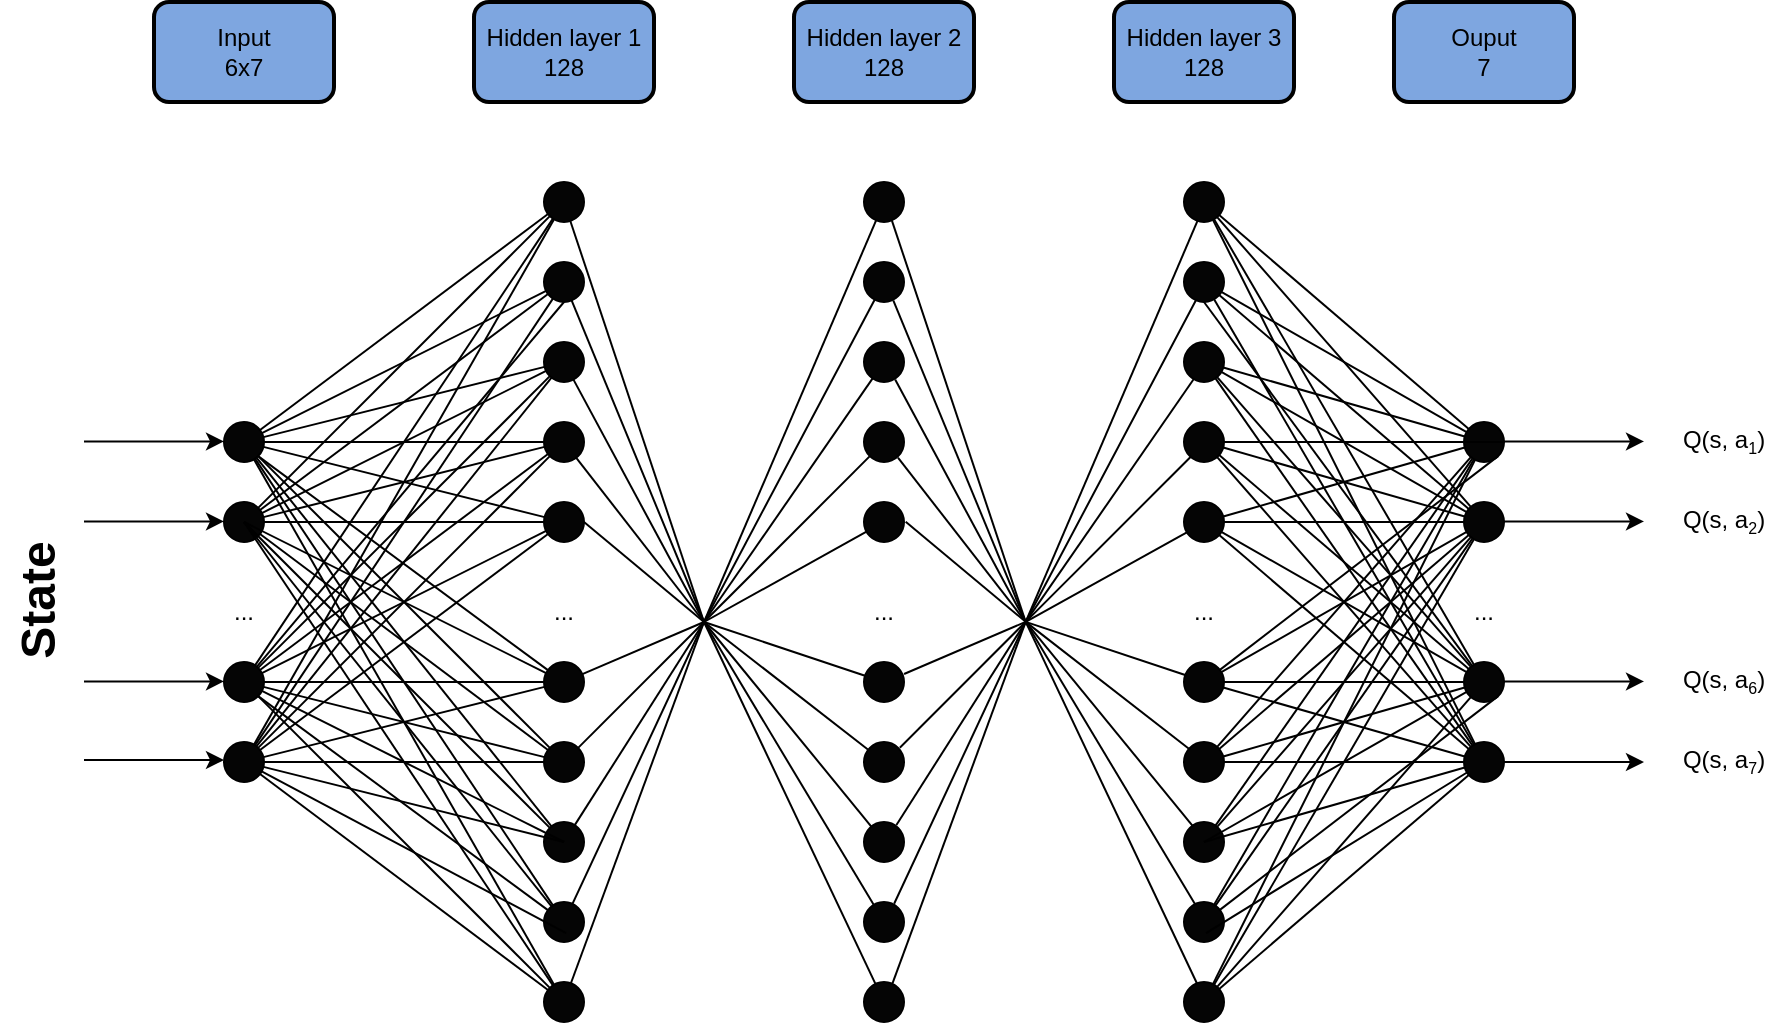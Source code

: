<mxfile version="19.0.0" type="device"><diagram id="T1d-G3FI_MazPiKLgpzQ" name="Page-1"><mxGraphModel dx="1178" dy="1141" grid="1" gridSize="10" guides="1" tooltips="1" connect="1" arrows="1" fold="1" page="1" pageScale="1" pageWidth="1000" pageHeight="500" math="0" shadow="0"><root><mxCell id="0"/><mxCell id="1" parent="0"/><mxCell id="0e_OA9ud1QBPwo1lC0l3-1" value="" style="ellipse;whiteSpace=wrap;html=1;aspect=fixed;fillColor=#050505;" parent="1" vertex="1"><mxGeometry x="280" y="80" width="20" height="20" as="geometry"/></mxCell><mxCell id="0e_OA9ud1QBPwo1lC0l3-2" value="" style="ellipse;whiteSpace=wrap;html=1;aspect=fixed;fillColor=#050505;" parent="1" vertex="1"><mxGeometry x="280" y="120" width="20" height="20" as="geometry"/></mxCell><mxCell id="0e_OA9ud1QBPwo1lC0l3-3" value="" style="ellipse;whiteSpace=wrap;html=1;aspect=fixed;fillColor=#050505;" parent="1" vertex="1"><mxGeometry x="280" y="200" width="20" height="20" as="geometry"/></mxCell><mxCell id="0e_OA9ud1QBPwo1lC0l3-4" value="" style="ellipse;whiteSpace=wrap;html=1;aspect=fixed;fillColor=#050505;" parent="1" vertex="1"><mxGeometry x="280" y="240" width="20" height="20" as="geometry"/></mxCell><mxCell id="0e_OA9ud1QBPwo1lC0l3-6" value="..." style="text;html=1;strokeColor=none;fillColor=none;align=center;verticalAlign=middle;whiteSpace=wrap;rounded=0;" parent="1" vertex="1"><mxGeometry x="260" y="160" width="60" height="30" as="geometry"/></mxCell><mxCell id="0e_OA9ud1QBPwo1lC0l3-7" value="" style="ellipse;whiteSpace=wrap;html=1;aspect=fixed;fillColor=#050505;" parent="1" vertex="1"><mxGeometry x="440" y="-40" width="20" height="20" as="geometry"/></mxCell><mxCell id="0e_OA9ud1QBPwo1lC0l3-8" value="" style="ellipse;whiteSpace=wrap;html=1;aspect=fixed;fillColor=#050505;" parent="1" vertex="1"><mxGeometry x="440" width="20" height="20" as="geometry"/></mxCell><mxCell id="0e_OA9ud1QBPwo1lC0l3-9" value="" style="ellipse;whiteSpace=wrap;html=1;aspect=fixed;fillColor=#050505;" parent="1" vertex="1"><mxGeometry x="440" y="40" width="20" height="20" as="geometry"/></mxCell><mxCell id="0e_OA9ud1QBPwo1lC0l3-10" value="" style="ellipse;whiteSpace=wrap;html=1;aspect=fixed;fillColor=#050505;" parent="1" vertex="1"><mxGeometry x="440" y="80" width="20" height="20" as="geometry"/></mxCell><mxCell id="0e_OA9ud1QBPwo1lC0l3-11" value="" style="ellipse;whiteSpace=wrap;html=1;aspect=fixed;fillColor=#050505;" parent="1" vertex="1"><mxGeometry x="440" y="120" width="20" height="20" as="geometry"/></mxCell><mxCell id="0e_OA9ud1QBPwo1lC0l3-13" value="..." style="text;html=1;strokeColor=none;fillColor=none;align=center;verticalAlign=middle;whiteSpace=wrap;rounded=0;" parent="1" vertex="1"><mxGeometry x="420" y="160" width="60" height="30" as="geometry"/></mxCell><mxCell id="0e_OA9ud1QBPwo1lC0l3-15" value="" style="ellipse;whiteSpace=wrap;html=1;aspect=fixed;fillColor=#050505;" parent="1" vertex="1"><mxGeometry x="440" y="200" width="20" height="20" as="geometry"/></mxCell><mxCell id="0e_OA9ud1QBPwo1lC0l3-16" value="" style="ellipse;whiteSpace=wrap;html=1;aspect=fixed;fillColor=#050505;" parent="1" vertex="1"><mxGeometry x="440" y="240" width="20" height="20" as="geometry"/></mxCell><mxCell id="0e_OA9ud1QBPwo1lC0l3-17" value="" style="ellipse;whiteSpace=wrap;html=1;aspect=fixed;fillColor=#050505;" parent="1" vertex="1"><mxGeometry x="440" y="280" width="20" height="20" as="geometry"/></mxCell><mxCell id="0e_OA9ud1QBPwo1lC0l3-18" value="" style="ellipse;whiteSpace=wrap;html=1;aspect=fixed;fillColor=#050505;" parent="1" vertex="1"><mxGeometry x="440" y="320" width="20" height="20" as="geometry"/></mxCell><mxCell id="0e_OA9ud1QBPwo1lC0l3-19" value="" style="ellipse;whiteSpace=wrap;html=1;aspect=fixed;fillColor=#050505;" parent="1" vertex="1"><mxGeometry x="440" y="360" width="20" height="20" as="geometry"/></mxCell><mxCell id="0e_OA9ud1QBPwo1lC0l3-21" value="" style="endArrow=none;html=1;rounded=0;" parent="1" source="0e_OA9ud1QBPwo1lC0l3-1" target="0e_OA9ud1QBPwo1lC0l3-7" edge="1"><mxGeometry width="50" height="50" relative="1" as="geometry"><mxPoint x="460" y="270" as="sourcePoint"/><mxPoint x="510" y="220" as="targetPoint"/></mxGeometry></mxCell><mxCell id="0e_OA9ud1QBPwo1lC0l3-22" value="" style="endArrow=none;html=1;rounded=0;" parent="1" source="0e_OA9ud1QBPwo1lC0l3-1" target="0e_OA9ud1QBPwo1lC0l3-8" edge="1"><mxGeometry width="50" height="50" relative="1" as="geometry"><mxPoint x="305.547" y="91.679" as="sourcePoint"/><mxPoint x="374.453" y="-11.679" as="targetPoint"/></mxGeometry></mxCell><mxCell id="0e_OA9ud1QBPwo1lC0l3-23" value="" style="endArrow=none;html=1;rounded=0;" parent="1" source="0e_OA9ud1QBPwo1lC0l3-1" target="0e_OA9ud1QBPwo1lC0l3-9" edge="1"><mxGeometry width="50" height="50" relative="1" as="geometry"><mxPoint x="307.071" y="92.929" as="sourcePoint"/><mxPoint x="372.929" y="27.071" as="targetPoint"/></mxGeometry></mxCell><mxCell id="0e_OA9ud1QBPwo1lC0l3-24" value="" style="endArrow=none;html=1;rounded=0;exitX=1;exitY=0.5;exitDx=0;exitDy=0;" parent="1" source="0e_OA9ud1QBPwo1lC0l3-1" target="0e_OA9ud1QBPwo1lC0l3-10" edge="1"><mxGeometry width="50" height="50" relative="1" as="geometry"><mxPoint x="308.944" y="95.528" as="sourcePoint"/><mxPoint x="371.056" y="64.472" as="targetPoint"/></mxGeometry></mxCell><mxCell id="0e_OA9ud1QBPwo1lC0l3-25" value="" style="endArrow=none;html=1;rounded=0;" parent="1" source="0e_OA9ud1QBPwo1lC0l3-1" target="0e_OA9ud1QBPwo1lC0l3-11" edge="1"><mxGeometry width="50" height="50" relative="1" as="geometry"><mxPoint x="310" y="100" as="sourcePoint"/><mxPoint x="370" y="100" as="targetPoint"/></mxGeometry></mxCell><mxCell id="0e_OA9ud1QBPwo1lC0l3-26" value="" style="endArrow=none;html=1;rounded=0;exitX=1;exitY=1;exitDx=0;exitDy=0;" parent="1" source="0e_OA9ud1QBPwo1lC0l3-1" target="0e_OA9ud1QBPwo1lC0l3-15" edge="1"><mxGeometry width="50" height="50" relative="1" as="geometry"><mxPoint x="308.944" y="104.472" as="sourcePoint"/><mxPoint x="371.056" y="135.528" as="targetPoint"/></mxGeometry></mxCell><mxCell id="0e_OA9ud1QBPwo1lC0l3-27" value="" style="endArrow=none;html=1;rounded=0;" parent="1" source="0e_OA9ud1QBPwo1lC0l3-1" target="0e_OA9ud1QBPwo1lC0l3-16" edge="1"><mxGeometry width="50" height="50" relative="1" as="geometry"><mxPoint x="307.071" y="107.071" as="sourcePoint"/><mxPoint x="374.582" y="211.595" as="targetPoint"/></mxGeometry></mxCell><mxCell id="0e_OA9ud1QBPwo1lC0l3-28" value="" style="endArrow=none;html=1;rounded=0;" parent="1" source="0e_OA9ud1QBPwo1lC0l3-1" target="0e_OA9ud1QBPwo1lC0l3-17" edge="1"><mxGeometry width="50" height="50" relative="1" as="geometry"><mxPoint x="304.472" y="108.944" as="sourcePoint"/><mxPoint x="375.528" y="251.056" as="targetPoint"/></mxGeometry></mxCell><mxCell id="0e_OA9ud1QBPwo1lC0l3-39" value="" style="endArrow=none;html=1;rounded=0;" parent="1" source="0e_OA9ud1QBPwo1lC0l3-1" target="0e_OA9ud1QBPwo1lC0l3-18" edge="1"><mxGeometry width="50" height="50" relative="1" as="geometry"><mxPoint x="306.25" y="107.806" as="sourcePoint"/><mxPoint x="453.753" y="292.191" as="targetPoint"/></mxGeometry></mxCell><mxCell id="0e_OA9ud1QBPwo1lC0l3-40" value="" style="endArrow=none;html=1;rounded=0;" parent="1" source="0e_OA9ud1QBPwo1lC0l3-1" target="0e_OA9ud1QBPwo1lC0l3-19" edge="1"><mxGeometry width="50" height="50" relative="1" as="geometry"><mxPoint x="305.547" y="108.321" as="sourcePoint"/><mxPoint x="454.453" y="331.679" as="targetPoint"/></mxGeometry></mxCell><mxCell id="0e_OA9ud1QBPwo1lC0l3-61" value="" style="endArrow=none;html=1;rounded=0;" parent="1" source="0e_OA9ud1QBPwo1lC0l3-2" target="0e_OA9ud1QBPwo1lC0l3-7" edge="1"><mxGeometry width="50" height="50" relative="1" as="geometry"><mxPoint x="308.007" y="94.01" as="sourcePoint"/><mxPoint x="452" y="-14" as="targetPoint"/></mxGeometry></mxCell><mxCell id="0e_OA9ud1QBPwo1lC0l3-64" value="" style="endArrow=none;html=1;rounded=0;" parent="1" source="0e_OA9ud1QBPwo1lC0l3-2" target="0e_OA9ud1QBPwo1lC0l3-8" edge="1"><mxGeometry width="50" height="50" relative="1" as="geometry"><mxPoint x="307.071" y="132.929" as="sourcePoint"/><mxPoint x="452.929" y="-12.929" as="targetPoint"/></mxGeometry></mxCell><mxCell id="0e_OA9ud1QBPwo1lC0l3-65" value="" style="endArrow=none;html=1;rounded=0;" parent="1" source="0e_OA9ud1QBPwo1lC0l3-2" target="0e_OA9ud1QBPwo1lC0l3-9" edge="1"><mxGeometry width="50" height="50" relative="1" as="geometry"><mxPoint x="308.007" y="134.01" as="sourcePoint"/><mxPoint x="452" y="26" as="targetPoint"/></mxGeometry></mxCell><mxCell id="0e_OA9ud1QBPwo1lC0l3-67" value="" style="endArrow=none;html=1;rounded=0;" parent="1" source="0e_OA9ud1QBPwo1lC0l3-2" target="0e_OA9ud1QBPwo1lC0l3-10" edge="1"><mxGeometry width="50" height="50" relative="1" as="geometry"><mxPoint x="308.944" y="135.528" as="sourcePoint"/><mxPoint x="451.056" y="64.472" as="targetPoint"/></mxGeometry></mxCell><mxCell id="0e_OA9ud1QBPwo1lC0l3-68" value="" style="endArrow=none;html=1;rounded=0;" parent="1" source="0e_OA9ud1QBPwo1lC0l3-2" target="0e_OA9ud1QBPwo1lC0l3-11" edge="1"><mxGeometry width="50" height="50" relative="1" as="geometry"><mxPoint x="309.708" y="137.601" as="sourcePoint"/><mxPoint x="450.299" y="102.425" as="targetPoint"/></mxGeometry></mxCell><mxCell id="0e_OA9ud1QBPwo1lC0l3-69" value="" style="endArrow=none;html=1;rounded=0;" parent="1" target="0e_OA9ud1QBPwo1lC0l3-15" edge="1"><mxGeometry width="50" height="50" relative="1" as="geometry"><mxPoint x="290" y="130" as="sourcePoint"/><mxPoint x="450" y="140" as="targetPoint"/></mxGeometry></mxCell><mxCell id="0e_OA9ud1QBPwo1lC0l3-70" value="" style="endArrow=none;html=1;rounded=0;" parent="1" source="0e_OA9ud1QBPwo1lC0l3-2" target="0e_OA9ud1QBPwo1lC0l3-16" edge="1"><mxGeometry width="50" height="50" relative="1" as="geometry"><mxPoint x="300" y="140" as="sourcePoint"/><mxPoint x="451.056" y="215.528" as="targetPoint"/></mxGeometry></mxCell><mxCell id="0e_OA9ud1QBPwo1lC0l3-71" value="" style="endArrow=none;html=1;rounded=0;" parent="1" target="0e_OA9ud1QBPwo1lC0l3-17" edge="1"><mxGeometry width="50" height="50" relative="1" as="geometry"><mxPoint x="290" y="130" as="sourcePoint"/><mxPoint x="452" y="254" as="targetPoint"/></mxGeometry></mxCell><mxCell id="0e_OA9ud1QBPwo1lC0l3-72" value="" style="endArrow=none;html=1;rounded=0;" parent="1" target="0e_OA9ud1QBPwo1lC0l3-18" edge="1"><mxGeometry width="50" height="50" relative="1" as="geometry"><mxPoint x="290" y="130" as="sourcePoint"/><mxPoint x="452.929" y="292.929" as="targetPoint"/></mxGeometry></mxCell><mxCell id="0e_OA9ud1QBPwo1lC0l3-73" value="" style="endArrow=none;html=1;rounded=0;" parent="1" target="0e_OA9ud1QBPwo1lC0l3-19" edge="1"><mxGeometry width="50" height="50" relative="1" as="geometry"><mxPoint x="290" y="130" as="sourcePoint"/><mxPoint x="453.753" y="332.191" as="targetPoint"/></mxGeometry></mxCell><mxCell id="0e_OA9ud1QBPwo1lC0l3-121" value="" style="endArrow=none;html=1;rounded=0;entryX=0.5;entryY=1;entryDx=0;entryDy=0;" parent="1" source="0e_OA9ud1QBPwo1lC0l3-3" target="0e_OA9ud1QBPwo1lC0l3-8" edge="1"><mxGeometry width="50" height="50" relative="1" as="geometry"><mxPoint x="310" y="150" as="sourcePoint"/><mxPoint x="464.453" y="381.679" as="targetPoint"/></mxGeometry></mxCell><mxCell id="0e_OA9ud1QBPwo1lC0l3-122" value="" style="endArrow=none;html=1;rounded=0;" parent="1" source="0e_OA9ud1QBPwo1lC0l3-3" target="0e_OA9ud1QBPwo1lC0l3-7" edge="1"><mxGeometry width="50" height="50" relative="1" as="geometry"><mxPoint x="306.441" y="212.351" as="sourcePoint"/><mxPoint x="460" y="30" as="targetPoint"/></mxGeometry></mxCell><mxCell id="0e_OA9ud1QBPwo1lC0l3-124" value="" style="endArrow=none;html=1;rounded=0;" parent="1" source="0e_OA9ud1QBPwo1lC0l3-3" target="0e_OA9ud1QBPwo1lC0l3-9" edge="1"><mxGeometry width="50" height="50" relative="1" as="geometry"><mxPoint x="305.547" y="211.679" as="sourcePoint"/><mxPoint x="454.453" y="-11.679" as="targetPoint"/></mxGeometry></mxCell><mxCell id="0e_OA9ud1QBPwo1lC0l3-125" value="" style="endArrow=none;html=1;rounded=0;" parent="1" source="0e_OA9ud1QBPwo1lC0l3-3" target="0e_OA9ud1QBPwo1lC0l3-10" edge="1"><mxGeometry width="50" height="50" relative="1" as="geometry"><mxPoint x="307.071" y="212.929" as="sourcePoint"/><mxPoint x="452.929" y="67.071" as="targetPoint"/></mxGeometry></mxCell><mxCell id="0e_OA9ud1QBPwo1lC0l3-126" value="" style="endArrow=none;html=1;rounded=0;" parent="1" source="0e_OA9ud1QBPwo1lC0l3-3" target="0e_OA9ud1QBPwo1lC0l3-11" edge="1"><mxGeometry width="50" height="50" relative="1" as="geometry"><mxPoint x="308" y="214" as="sourcePoint"/><mxPoint x="452" y="106" as="targetPoint"/></mxGeometry></mxCell><mxCell id="0e_OA9ud1QBPwo1lC0l3-127" value="" style="endArrow=none;html=1;rounded=0;" parent="1" source="0e_OA9ud1QBPwo1lC0l3-3" target="0e_OA9ud1QBPwo1lC0l3-15" edge="1"><mxGeometry width="50" height="50" relative="1" as="geometry"><mxPoint x="308.949" y="215.537" as="sourcePoint"/><mxPoint x="451.056" y="144.472" as="targetPoint"/></mxGeometry></mxCell><mxCell id="0e_OA9ud1QBPwo1lC0l3-128" value="" style="endArrow=none;html=1;rounded=0;" parent="1" source="0e_OA9ud1QBPwo1lC0l3-3" target="0e_OA9ud1QBPwo1lC0l3-16" edge="1"><mxGeometry width="50" height="50" relative="1" as="geometry"><mxPoint x="310" y="220" as="sourcePoint"/><mxPoint x="450" y="220" as="targetPoint"/></mxGeometry></mxCell><mxCell id="0e_OA9ud1QBPwo1lC0l3-129" value="" style="endArrow=none;html=1;rounded=0;exitX=1;exitY=1;exitDx=0;exitDy=0;" parent="1" source="0e_OA9ud1QBPwo1lC0l3-3" target="0e_OA9ud1QBPwo1lC0l3-18" edge="1"><mxGeometry width="50" height="50" relative="1" as="geometry"><mxPoint x="309.706" y="222.407" as="sourcePoint"/><mxPoint x="450.299" y="257.575" as="targetPoint"/></mxGeometry></mxCell><mxCell id="0e_OA9ud1QBPwo1lC0l3-130" value="" style="endArrow=none;html=1;rounded=0;" parent="1" source="0e_OA9ud1QBPwo1lC0l3-3" edge="1"><mxGeometry width="50" height="50" relative="1" as="geometry"><mxPoint x="307.071" y="227.071" as="sourcePoint"/><mxPoint x="450" y="290" as="targetPoint"/></mxGeometry></mxCell><mxCell id="0e_OA9ud1QBPwo1lC0l3-131" value="" style="endArrow=none;html=1;rounded=0;" parent="1" source="0e_OA9ud1QBPwo1lC0l3-3" target="0e_OA9ud1QBPwo1lC0l3-19" edge="1"><mxGeometry width="50" height="50" relative="1" as="geometry"><mxPoint x="307.071" y="227.071" as="sourcePoint"/><mxPoint x="451.955" y="334.061" as="targetPoint"/></mxGeometry></mxCell><mxCell id="0e_OA9ud1QBPwo1lC0l3-132" value="" style="endArrow=none;html=1;rounded=0;" parent="1" source="0e_OA9ud1QBPwo1lC0l3-4" target="0e_OA9ud1QBPwo1lC0l3-19" edge="1"><mxGeometry width="50" height="50" relative="1" as="geometry"><mxPoint x="307.071" y="227.071" as="sourcePoint"/><mxPoint x="452.929" y="372.929" as="targetPoint"/></mxGeometry></mxCell><mxCell id="0e_OA9ud1QBPwo1lC0l3-133" value="" style="endArrow=none;html=1;rounded=0;" parent="1" source="0e_OA9ud1QBPwo1lC0l3-4" edge="1"><mxGeometry width="50" height="50" relative="1" as="geometry"><mxPoint x="308" y="266" as="sourcePoint"/><mxPoint x="450" y="290" as="targetPoint"/></mxGeometry></mxCell><mxCell id="0e_OA9ud1QBPwo1lC0l3-134" value="" style="endArrow=none;html=1;rounded=0;" parent="1" source="0e_OA9ud1QBPwo1lC0l3-4" edge="1"><mxGeometry width="50" height="50" relative="1" as="geometry"><mxPoint x="308.949" y="264.463" as="sourcePoint"/><mxPoint x="451.056" y="335.528" as="targetPoint"/></mxGeometry></mxCell><mxCell id="0e_OA9ud1QBPwo1lC0l3-135" value="" style="endArrow=none;html=1;rounded=0;" parent="1" source="0e_OA9ud1QBPwo1lC0l3-4" target="0e_OA9ud1QBPwo1lC0l3-16" edge="1"><mxGeometry width="50" height="50" relative="1" as="geometry"><mxPoint x="309.701" y="262.425" as="sourcePoint"/><mxPoint x="460" y="300" as="targetPoint"/></mxGeometry></mxCell><mxCell id="0e_OA9ud1QBPwo1lC0l3-136" value="" style="endArrow=none;html=1;rounded=0;" parent="1" source="0e_OA9ud1QBPwo1lC0l3-4" target="0e_OA9ud1QBPwo1lC0l3-15" edge="1"><mxGeometry width="50" height="50" relative="1" as="geometry"><mxPoint x="310" y="260" as="sourcePoint"/><mxPoint x="450" y="260" as="targetPoint"/></mxGeometry></mxCell><mxCell id="0e_OA9ud1QBPwo1lC0l3-137" value="" style="endArrow=none;html=1;rounded=0;" parent="1" source="0e_OA9ud1QBPwo1lC0l3-4" target="0e_OA9ud1QBPwo1lC0l3-11" edge="1"><mxGeometry width="50" height="50" relative="1" as="geometry"><mxPoint x="309.706" y="257.593" as="sourcePoint"/><mxPoint x="450.299" y="222.425" as="targetPoint"/></mxGeometry></mxCell><mxCell id="0e_OA9ud1QBPwo1lC0l3-138" value="" style="endArrow=none;html=1;rounded=0;" parent="1" source="0e_OA9ud1QBPwo1lC0l3-4" target="0e_OA9ud1QBPwo1lC0l3-10" edge="1"><mxGeometry width="50" height="50" relative="1" as="geometry"><mxPoint x="308" y="254" as="sourcePoint"/><mxPoint x="452" y="146" as="targetPoint"/></mxGeometry></mxCell><mxCell id="0e_OA9ud1QBPwo1lC0l3-139" value="" style="endArrow=none;html=1;rounded=0;" parent="1" source="0e_OA9ud1QBPwo1lC0l3-4" target="0e_OA9ud1QBPwo1lC0l3-9" edge="1"><mxGeometry width="50" height="50" relative="1" as="geometry"><mxPoint x="307.071" y="252.929" as="sourcePoint"/><mxPoint x="452.929" y="107.071" as="targetPoint"/></mxGeometry></mxCell><mxCell id="0e_OA9ud1QBPwo1lC0l3-140" value="" style="endArrow=none;html=1;rounded=0;" parent="1" source="0e_OA9ud1QBPwo1lC0l3-4" target="0e_OA9ud1QBPwo1lC0l3-8" edge="1"><mxGeometry width="50" height="50" relative="1" as="geometry"><mxPoint x="306.247" y="252.191" as="sourcePoint"/><mxPoint x="453.753" y="67.809" as="targetPoint"/></mxGeometry></mxCell><mxCell id="0e_OA9ud1QBPwo1lC0l3-141" value="" style="endArrow=none;html=1;rounded=0;" parent="1" source="0e_OA9ud1QBPwo1lC0l3-4" target="0e_OA9ud1QBPwo1lC0l3-7" edge="1"><mxGeometry width="50" height="50" relative="1" as="geometry"><mxPoint x="305.547" y="251.679" as="sourcePoint"/><mxPoint x="454.453" y="28.321" as="targetPoint"/></mxGeometry></mxCell><mxCell id="0e_OA9ud1QBPwo1lC0l3-142" value="" style="ellipse;whiteSpace=wrap;html=1;aspect=fixed;fillColor=#050505;" parent="1" vertex="1"><mxGeometry x="600" y="-40" width="20" height="20" as="geometry"/></mxCell><mxCell id="0e_OA9ud1QBPwo1lC0l3-143" value="" style="ellipse;whiteSpace=wrap;html=1;aspect=fixed;fillColor=#050505;" parent="1" vertex="1"><mxGeometry x="600" width="20" height="20" as="geometry"/></mxCell><mxCell id="0e_OA9ud1QBPwo1lC0l3-144" value="" style="ellipse;whiteSpace=wrap;html=1;aspect=fixed;fillColor=#050505;" parent="1" vertex="1"><mxGeometry x="600" y="40" width="20" height="20" as="geometry"/></mxCell><mxCell id="0e_OA9ud1QBPwo1lC0l3-145" value="" style="ellipse;whiteSpace=wrap;html=1;aspect=fixed;fillColor=#050505;" parent="1" vertex="1"><mxGeometry x="600" y="80" width="20" height="20" as="geometry"/></mxCell><mxCell id="0e_OA9ud1QBPwo1lC0l3-146" value="" style="ellipse;whiteSpace=wrap;html=1;aspect=fixed;fillColor=#050505;" parent="1" vertex="1"><mxGeometry x="600" y="120" width="20" height="20" as="geometry"/></mxCell><mxCell id="0e_OA9ud1QBPwo1lC0l3-147" value="" style="ellipse;whiteSpace=wrap;html=1;aspect=fixed;fillColor=#050505;" parent="1" vertex="1"><mxGeometry x="600" y="200" width="20" height="20" as="geometry"/></mxCell><mxCell id="0e_OA9ud1QBPwo1lC0l3-148" value="" style="ellipse;whiteSpace=wrap;html=1;aspect=fixed;fillColor=#050505;" parent="1" vertex="1"><mxGeometry x="600" y="240" width="20" height="20" as="geometry"/></mxCell><mxCell id="0e_OA9ud1QBPwo1lC0l3-149" value="" style="ellipse;whiteSpace=wrap;html=1;aspect=fixed;fillColor=#050505;" parent="1" vertex="1"><mxGeometry x="600" y="280" width="20" height="20" as="geometry"/></mxCell><mxCell id="0e_OA9ud1QBPwo1lC0l3-150" value="" style="ellipse;whiteSpace=wrap;html=1;aspect=fixed;fillColor=#050505;" parent="1" vertex="1"><mxGeometry x="600" y="320" width="20" height="20" as="geometry"/></mxCell><mxCell id="0e_OA9ud1QBPwo1lC0l3-151" value="" style="ellipse;whiteSpace=wrap;html=1;aspect=fixed;fillColor=#050505;" parent="1" vertex="1"><mxGeometry x="600" y="360" width="20" height="20" as="geometry"/></mxCell><mxCell id="0e_OA9ud1QBPwo1lC0l3-152" value="..." style="text;html=1;strokeColor=none;fillColor=none;align=center;verticalAlign=middle;whiteSpace=wrap;rounded=0;" parent="1" vertex="1"><mxGeometry x="580" y="160" width="60" height="30" as="geometry"/></mxCell><mxCell id="0e_OA9ud1QBPwo1lC0l3-169" value="" style="ellipse;whiteSpace=wrap;html=1;aspect=fixed;fillColor=#050505;" parent="1" vertex="1"><mxGeometry x="900" y="80" width="20" height="20" as="geometry"/></mxCell><mxCell id="0e_OA9ud1QBPwo1lC0l3-170" value="" style="ellipse;whiteSpace=wrap;html=1;aspect=fixed;fillColor=#050505;" parent="1" vertex="1"><mxGeometry x="900" y="120" width="20" height="20" as="geometry"/></mxCell><mxCell id="0e_OA9ud1QBPwo1lC0l3-171" value="" style="ellipse;whiteSpace=wrap;html=1;aspect=fixed;fillColor=#050505;" parent="1" vertex="1"><mxGeometry x="900" y="200" width="20" height="20" as="geometry"/></mxCell><mxCell id="0e_OA9ud1QBPwo1lC0l3-172" value="" style="ellipse;whiteSpace=wrap;html=1;aspect=fixed;fillColor=#050505;" parent="1" vertex="1"><mxGeometry x="900" y="240" width="20" height="20" as="geometry"/></mxCell><mxCell id="0e_OA9ud1QBPwo1lC0l3-173" value="..." style="text;html=1;strokeColor=none;fillColor=none;align=center;verticalAlign=middle;whiteSpace=wrap;rounded=0;" parent="1" vertex="1"><mxGeometry x="880" y="160" width="60" height="30" as="geometry"/></mxCell><mxCell id="0e_OA9ud1QBPwo1lC0l3-174" value="" style="ellipse;whiteSpace=wrap;html=1;aspect=fixed;fillColor=#050505;" parent="1" vertex="1"><mxGeometry x="760" y="-40" width="20" height="20" as="geometry"/></mxCell><mxCell id="0e_OA9ud1QBPwo1lC0l3-175" value="" style="ellipse;whiteSpace=wrap;html=1;aspect=fixed;fillColor=#050505;" parent="1" vertex="1"><mxGeometry x="760" width="20" height="20" as="geometry"/></mxCell><mxCell id="0e_OA9ud1QBPwo1lC0l3-176" value="" style="ellipse;whiteSpace=wrap;html=1;aspect=fixed;fillColor=#050505;" parent="1" vertex="1"><mxGeometry x="760" y="40" width="20" height="20" as="geometry"/></mxCell><mxCell id="0e_OA9ud1QBPwo1lC0l3-177" value="" style="ellipse;whiteSpace=wrap;html=1;aspect=fixed;fillColor=#050505;" parent="1" vertex="1"><mxGeometry x="760" y="80" width="20" height="20" as="geometry"/></mxCell><mxCell id="0e_OA9ud1QBPwo1lC0l3-178" value="" style="ellipse;whiteSpace=wrap;html=1;aspect=fixed;fillColor=#050505;" parent="1" vertex="1"><mxGeometry x="760" y="120" width="20" height="20" as="geometry"/></mxCell><mxCell id="0e_OA9ud1QBPwo1lC0l3-179" value="..." style="text;html=1;strokeColor=none;fillColor=none;align=center;verticalAlign=middle;whiteSpace=wrap;rounded=0;" parent="1" vertex="1"><mxGeometry x="740" y="160" width="60" height="30" as="geometry"/></mxCell><mxCell id="0e_OA9ud1QBPwo1lC0l3-180" value="" style="ellipse;whiteSpace=wrap;html=1;aspect=fixed;fillColor=#050505;" parent="1" vertex="1"><mxGeometry x="760" y="200" width="20" height="20" as="geometry"/></mxCell><mxCell id="0e_OA9ud1QBPwo1lC0l3-181" value="" style="ellipse;whiteSpace=wrap;html=1;aspect=fixed;fillColor=#050505;" parent="1" vertex="1"><mxGeometry x="760" y="240" width="20" height="20" as="geometry"/></mxCell><mxCell id="0e_OA9ud1QBPwo1lC0l3-182" value="" style="ellipse;whiteSpace=wrap;html=1;aspect=fixed;fillColor=#050505;" parent="1" vertex="1"><mxGeometry x="760" y="280" width="20" height="20" as="geometry"/></mxCell><mxCell id="0e_OA9ud1QBPwo1lC0l3-183" value="" style="ellipse;whiteSpace=wrap;html=1;aspect=fixed;fillColor=#050505;" parent="1" vertex="1"><mxGeometry x="760" y="320" width="20" height="20" as="geometry"/></mxCell><mxCell id="0e_OA9ud1QBPwo1lC0l3-184" value="" style="ellipse;whiteSpace=wrap;html=1;aspect=fixed;fillColor=#050505;" parent="1" vertex="1"><mxGeometry x="760" y="360" width="20" height="20" as="geometry"/></mxCell><mxCell id="0e_OA9ud1QBPwo1lC0l3-185" value="" style="endArrow=none;html=1;rounded=0;" parent="1" source="0e_OA9ud1QBPwo1lC0l3-169" target="0e_OA9ud1QBPwo1lC0l3-174" edge="1"><mxGeometry width="50" height="50" relative="1" as="geometry"><mxPoint x="780" y="270" as="sourcePoint"/><mxPoint x="830" y="220" as="targetPoint"/></mxGeometry></mxCell><mxCell id="0e_OA9ud1QBPwo1lC0l3-186" value="" style="endArrow=none;html=1;rounded=0;" parent="1" source="0e_OA9ud1QBPwo1lC0l3-169" target="0e_OA9ud1QBPwo1lC0l3-175" edge="1"><mxGeometry width="50" height="50" relative="1" as="geometry"><mxPoint x="625.547" y="91.679" as="sourcePoint"/><mxPoint x="694.453" y="-11.679" as="targetPoint"/></mxGeometry></mxCell><mxCell id="0e_OA9ud1QBPwo1lC0l3-187" value="" style="endArrow=none;html=1;rounded=0;" parent="1" source="0e_OA9ud1QBPwo1lC0l3-169" target="0e_OA9ud1QBPwo1lC0l3-176" edge="1"><mxGeometry width="50" height="50" relative="1" as="geometry"><mxPoint x="627.071" y="92.929" as="sourcePoint"/><mxPoint x="692.929" y="27.071" as="targetPoint"/></mxGeometry></mxCell><mxCell id="0e_OA9ud1QBPwo1lC0l3-188" value="" style="endArrow=none;html=1;rounded=0;exitX=1;exitY=0.5;exitDx=0;exitDy=0;" parent="1" source="0e_OA9ud1QBPwo1lC0l3-169" target="0e_OA9ud1QBPwo1lC0l3-177" edge="1"><mxGeometry width="50" height="50" relative="1" as="geometry"><mxPoint x="628.944" y="95.528" as="sourcePoint"/><mxPoint x="691.056" y="64.472" as="targetPoint"/></mxGeometry></mxCell><mxCell id="0e_OA9ud1QBPwo1lC0l3-189" value="" style="endArrow=none;html=1;rounded=0;" parent="1" source="0e_OA9ud1QBPwo1lC0l3-169" target="0e_OA9ud1QBPwo1lC0l3-178" edge="1"><mxGeometry width="50" height="50" relative="1" as="geometry"><mxPoint x="630" y="100" as="sourcePoint"/><mxPoint x="690" y="100" as="targetPoint"/></mxGeometry></mxCell><mxCell id="0e_OA9ud1QBPwo1lC0l3-190" value="" style="endArrow=none;html=1;rounded=0;exitX=1;exitY=1;exitDx=0;exitDy=0;" parent="1" source="0e_OA9ud1QBPwo1lC0l3-169" target="0e_OA9ud1QBPwo1lC0l3-180" edge="1"><mxGeometry width="50" height="50" relative="1" as="geometry"><mxPoint x="628.944" y="104.472" as="sourcePoint"/><mxPoint x="691.056" y="135.528" as="targetPoint"/></mxGeometry></mxCell><mxCell id="0e_OA9ud1QBPwo1lC0l3-191" value="" style="endArrow=none;html=1;rounded=0;" parent="1" source="0e_OA9ud1QBPwo1lC0l3-169" target="0e_OA9ud1QBPwo1lC0l3-181" edge="1"><mxGeometry width="50" height="50" relative="1" as="geometry"><mxPoint x="627.071" y="107.071" as="sourcePoint"/><mxPoint x="694.582" y="211.595" as="targetPoint"/></mxGeometry></mxCell><mxCell id="0e_OA9ud1QBPwo1lC0l3-192" value="" style="endArrow=none;html=1;rounded=0;" parent="1" source="0e_OA9ud1QBPwo1lC0l3-169" target="0e_OA9ud1QBPwo1lC0l3-182" edge="1"><mxGeometry width="50" height="50" relative="1" as="geometry"><mxPoint x="624.472" y="108.944" as="sourcePoint"/><mxPoint x="695.528" y="251.056" as="targetPoint"/></mxGeometry></mxCell><mxCell id="0e_OA9ud1QBPwo1lC0l3-193" value="" style="endArrow=none;html=1;rounded=0;" parent="1" source="0e_OA9ud1QBPwo1lC0l3-169" target="0e_OA9ud1QBPwo1lC0l3-183" edge="1"><mxGeometry width="50" height="50" relative="1" as="geometry"><mxPoint x="626.25" y="107.806" as="sourcePoint"/><mxPoint x="773.753" y="292.191" as="targetPoint"/></mxGeometry></mxCell><mxCell id="0e_OA9ud1QBPwo1lC0l3-194" value="" style="endArrow=none;html=1;rounded=0;" parent="1" source="0e_OA9ud1QBPwo1lC0l3-169" target="0e_OA9ud1QBPwo1lC0l3-184" edge="1"><mxGeometry width="50" height="50" relative="1" as="geometry"><mxPoint x="625.547" y="108.321" as="sourcePoint"/><mxPoint x="774.453" y="331.679" as="targetPoint"/></mxGeometry></mxCell><mxCell id="0e_OA9ud1QBPwo1lC0l3-195" value="" style="endArrow=none;html=1;rounded=0;" parent="1" source="0e_OA9ud1QBPwo1lC0l3-170" target="0e_OA9ud1QBPwo1lC0l3-174" edge="1"><mxGeometry width="50" height="50" relative="1" as="geometry"><mxPoint x="628.007" y="94.01" as="sourcePoint"/><mxPoint x="772" y="-14" as="targetPoint"/></mxGeometry></mxCell><mxCell id="0e_OA9ud1QBPwo1lC0l3-196" value="" style="endArrow=none;html=1;rounded=0;" parent="1" source="0e_OA9ud1QBPwo1lC0l3-170" target="0e_OA9ud1QBPwo1lC0l3-175" edge="1"><mxGeometry width="50" height="50" relative="1" as="geometry"><mxPoint x="627.071" y="132.929" as="sourcePoint"/><mxPoint x="772.929" y="-12.929" as="targetPoint"/></mxGeometry></mxCell><mxCell id="0e_OA9ud1QBPwo1lC0l3-197" value="" style="endArrow=none;html=1;rounded=0;" parent="1" source="0e_OA9ud1QBPwo1lC0l3-170" target="0e_OA9ud1QBPwo1lC0l3-176" edge="1"><mxGeometry width="50" height="50" relative="1" as="geometry"><mxPoint x="628.007" y="134.01" as="sourcePoint"/><mxPoint x="772" y="26" as="targetPoint"/></mxGeometry></mxCell><mxCell id="0e_OA9ud1QBPwo1lC0l3-198" value="" style="endArrow=none;html=1;rounded=0;" parent="1" source="0e_OA9ud1QBPwo1lC0l3-170" target="0e_OA9ud1QBPwo1lC0l3-177" edge="1"><mxGeometry width="50" height="50" relative="1" as="geometry"><mxPoint x="628.944" y="135.528" as="sourcePoint"/><mxPoint x="771.056" y="64.472" as="targetPoint"/></mxGeometry></mxCell><mxCell id="0e_OA9ud1QBPwo1lC0l3-199" value="" style="endArrow=none;html=1;rounded=0;" parent="1" source="0e_OA9ud1QBPwo1lC0l3-170" target="0e_OA9ud1QBPwo1lC0l3-178" edge="1"><mxGeometry width="50" height="50" relative="1" as="geometry"><mxPoint x="629.708" y="137.601" as="sourcePoint"/><mxPoint x="770.299" y="102.425" as="targetPoint"/></mxGeometry></mxCell><mxCell id="0e_OA9ud1QBPwo1lC0l3-200" value="" style="endArrow=none;html=1;rounded=0;" parent="1" source="0e_OA9ud1QBPwo1lC0l3-170" target="0e_OA9ud1QBPwo1lC0l3-180" edge="1"><mxGeometry width="50" height="50" relative="1" as="geometry"><mxPoint x="610" y="130" as="sourcePoint"/><mxPoint x="770" y="140" as="targetPoint"/></mxGeometry></mxCell><mxCell id="0e_OA9ud1QBPwo1lC0l3-201" value="" style="endArrow=none;html=1;rounded=0;" parent="1" source="0e_OA9ud1QBPwo1lC0l3-170" target="0e_OA9ud1QBPwo1lC0l3-181" edge="1"><mxGeometry width="50" height="50" relative="1" as="geometry"><mxPoint x="620" y="140" as="sourcePoint"/><mxPoint x="771.056" y="215.528" as="targetPoint"/></mxGeometry></mxCell><mxCell id="0e_OA9ud1QBPwo1lC0l3-202" value="" style="endArrow=none;html=1;rounded=0;" parent="1" source="0e_OA9ud1QBPwo1lC0l3-170" target="0e_OA9ud1QBPwo1lC0l3-182" edge="1"><mxGeometry width="50" height="50" relative="1" as="geometry"><mxPoint x="610" y="130" as="sourcePoint"/><mxPoint x="772" y="254" as="targetPoint"/></mxGeometry></mxCell><mxCell id="0e_OA9ud1QBPwo1lC0l3-203" value="" style="endArrow=none;html=1;rounded=0;" parent="1" source="0e_OA9ud1QBPwo1lC0l3-170" target="0e_OA9ud1QBPwo1lC0l3-183" edge="1"><mxGeometry width="50" height="50" relative="1" as="geometry"><mxPoint x="610" y="130" as="sourcePoint"/><mxPoint x="772.929" y="292.929" as="targetPoint"/></mxGeometry></mxCell><mxCell id="0e_OA9ud1QBPwo1lC0l3-204" value="" style="endArrow=none;html=1;rounded=0;" parent="1" source="0e_OA9ud1QBPwo1lC0l3-170" target="0e_OA9ud1QBPwo1lC0l3-184" edge="1"><mxGeometry width="50" height="50" relative="1" as="geometry"><mxPoint x="610" y="130" as="sourcePoint"/><mxPoint x="773.753" y="332.191" as="targetPoint"/></mxGeometry></mxCell><mxCell id="0e_OA9ud1QBPwo1lC0l3-205" value="" style="endArrow=none;html=1;rounded=0;entryX=0.5;entryY=1;entryDx=0;entryDy=0;" parent="1" source="0e_OA9ud1QBPwo1lC0l3-171" target="0e_OA9ud1QBPwo1lC0l3-175" edge="1"><mxGeometry width="50" height="50" relative="1" as="geometry"><mxPoint x="630" y="150" as="sourcePoint"/><mxPoint x="784.453" y="381.679" as="targetPoint"/></mxGeometry></mxCell><mxCell id="0e_OA9ud1QBPwo1lC0l3-206" value="" style="endArrow=none;html=1;rounded=0;" parent="1" source="0e_OA9ud1QBPwo1lC0l3-171" target="0e_OA9ud1QBPwo1lC0l3-174" edge="1"><mxGeometry width="50" height="50" relative="1" as="geometry"><mxPoint x="626.441" y="212.351" as="sourcePoint"/><mxPoint x="780" y="30" as="targetPoint"/></mxGeometry></mxCell><mxCell id="0e_OA9ud1QBPwo1lC0l3-207" value="" style="endArrow=none;html=1;rounded=0;" parent="1" source="0e_OA9ud1QBPwo1lC0l3-171" target="0e_OA9ud1QBPwo1lC0l3-176" edge="1"><mxGeometry width="50" height="50" relative="1" as="geometry"><mxPoint x="625.547" y="211.679" as="sourcePoint"/><mxPoint x="774.453" y="-11.679" as="targetPoint"/></mxGeometry></mxCell><mxCell id="0e_OA9ud1QBPwo1lC0l3-208" value="" style="endArrow=none;html=1;rounded=0;" parent="1" source="0e_OA9ud1QBPwo1lC0l3-171" target="0e_OA9ud1QBPwo1lC0l3-177" edge="1"><mxGeometry width="50" height="50" relative="1" as="geometry"><mxPoint x="627.071" y="212.929" as="sourcePoint"/><mxPoint x="772.929" y="67.071" as="targetPoint"/></mxGeometry></mxCell><mxCell id="0e_OA9ud1QBPwo1lC0l3-209" value="" style="endArrow=none;html=1;rounded=0;" parent="1" source="0e_OA9ud1QBPwo1lC0l3-171" target="0e_OA9ud1QBPwo1lC0l3-178" edge="1"><mxGeometry width="50" height="50" relative="1" as="geometry"><mxPoint x="628" y="214" as="sourcePoint"/><mxPoint x="772" y="106" as="targetPoint"/></mxGeometry></mxCell><mxCell id="0e_OA9ud1QBPwo1lC0l3-210" value="" style="endArrow=none;html=1;rounded=0;" parent="1" source="0e_OA9ud1QBPwo1lC0l3-171" target="0e_OA9ud1QBPwo1lC0l3-180" edge="1"><mxGeometry width="50" height="50" relative="1" as="geometry"><mxPoint x="628.949" y="215.537" as="sourcePoint"/><mxPoint x="771.056" y="144.472" as="targetPoint"/></mxGeometry></mxCell><mxCell id="0e_OA9ud1QBPwo1lC0l3-211" value="" style="endArrow=none;html=1;rounded=0;" parent="1" source="0e_OA9ud1QBPwo1lC0l3-171" target="0e_OA9ud1QBPwo1lC0l3-181" edge="1"><mxGeometry width="50" height="50" relative="1" as="geometry"><mxPoint x="630" y="220" as="sourcePoint"/><mxPoint x="770" y="220" as="targetPoint"/></mxGeometry></mxCell><mxCell id="0e_OA9ud1QBPwo1lC0l3-212" value="" style="endArrow=none;html=1;rounded=0;exitX=1;exitY=1;exitDx=0;exitDy=0;" parent="1" source="0e_OA9ud1QBPwo1lC0l3-171" target="0e_OA9ud1QBPwo1lC0l3-183" edge="1"><mxGeometry width="50" height="50" relative="1" as="geometry"><mxPoint x="629.706" y="222.407" as="sourcePoint"/><mxPoint x="770.299" y="257.575" as="targetPoint"/></mxGeometry></mxCell><mxCell id="0e_OA9ud1QBPwo1lC0l3-213" value="" style="endArrow=none;html=1;rounded=0;" parent="1" source="0e_OA9ud1QBPwo1lC0l3-171" edge="1"><mxGeometry width="50" height="50" relative="1" as="geometry"><mxPoint x="627.071" y="227.071" as="sourcePoint"/><mxPoint x="770" y="290" as="targetPoint"/></mxGeometry></mxCell><mxCell id="0e_OA9ud1QBPwo1lC0l3-214" value="" style="endArrow=none;html=1;rounded=0;" parent="1" source="0e_OA9ud1QBPwo1lC0l3-171" target="0e_OA9ud1QBPwo1lC0l3-184" edge="1"><mxGeometry width="50" height="50" relative="1" as="geometry"><mxPoint x="627.071" y="227.071" as="sourcePoint"/><mxPoint x="771.955" y="334.061" as="targetPoint"/></mxGeometry></mxCell><mxCell id="0e_OA9ud1QBPwo1lC0l3-215" value="" style="endArrow=none;html=1;rounded=0;" parent="1" source="0e_OA9ud1QBPwo1lC0l3-172" target="0e_OA9ud1QBPwo1lC0l3-184" edge="1"><mxGeometry width="50" height="50" relative="1" as="geometry"><mxPoint x="627.071" y="227.071" as="sourcePoint"/><mxPoint x="772.929" y="372.929" as="targetPoint"/></mxGeometry></mxCell><mxCell id="0e_OA9ud1QBPwo1lC0l3-216" value="" style="endArrow=none;html=1;rounded=0;" parent="1" source="0e_OA9ud1QBPwo1lC0l3-172" edge="1"><mxGeometry width="50" height="50" relative="1" as="geometry"><mxPoint x="628" y="266" as="sourcePoint"/><mxPoint x="770" y="290" as="targetPoint"/></mxGeometry></mxCell><mxCell id="0e_OA9ud1QBPwo1lC0l3-217" value="" style="endArrow=none;html=1;rounded=0;" parent="1" source="0e_OA9ud1QBPwo1lC0l3-172" edge="1"><mxGeometry width="50" height="50" relative="1" as="geometry"><mxPoint x="628.949" y="264.463" as="sourcePoint"/><mxPoint x="771.056" y="335.528" as="targetPoint"/></mxGeometry></mxCell><mxCell id="0e_OA9ud1QBPwo1lC0l3-218" value="" style="endArrow=none;html=1;rounded=0;" parent="1" source="0e_OA9ud1QBPwo1lC0l3-172" target="0e_OA9ud1QBPwo1lC0l3-181" edge="1"><mxGeometry width="50" height="50" relative="1" as="geometry"><mxPoint x="629.701" y="262.425" as="sourcePoint"/><mxPoint x="780" y="300" as="targetPoint"/></mxGeometry></mxCell><mxCell id="0e_OA9ud1QBPwo1lC0l3-219" value="" style="endArrow=none;html=1;rounded=0;" parent="1" source="0e_OA9ud1QBPwo1lC0l3-172" target="0e_OA9ud1QBPwo1lC0l3-180" edge="1"><mxGeometry width="50" height="50" relative="1" as="geometry"><mxPoint x="630" y="260" as="sourcePoint"/><mxPoint x="770" y="260" as="targetPoint"/></mxGeometry></mxCell><mxCell id="0e_OA9ud1QBPwo1lC0l3-220" value="" style="endArrow=none;html=1;rounded=0;" parent="1" source="0e_OA9ud1QBPwo1lC0l3-172" target="0e_OA9ud1QBPwo1lC0l3-178" edge="1"><mxGeometry width="50" height="50" relative="1" as="geometry"><mxPoint x="629.706" y="257.593" as="sourcePoint"/><mxPoint x="770.299" y="222.425" as="targetPoint"/></mxGeometry></mxCell><mxCell id="0e_OA9ud1QBPwo1lC0l3-221" value="" style="endArrow=none;html=1;rounded=0;" parent="1" source="0e_OA9ud1QBPwo1lC0l3-172" target="0e_OA9ud1QBPwo1lC0l3-177" edge="1"><mxGeometry width="50" height="50" relative="1" as="geometry"><mxPoint x="628" y="254" as="sourcePoint"/><mxPoint x="772" y="146" as="targetPoint"/></mxGeometry></mxCell><mxCell id="0e_OA9ud1QBPwo1lC0l3-222" value="" style="endArrow=none;html=1;rounded=0;" parent="1" source="0e_OA9ud1QBPwo1lC0l3-172" target="0e_OA9ud1QBPwo1lC0l3-176" edge="1"><mxGeometry width="50" height="50" relative="1" as="geometry"><mxPoint x="627.071" y="252.929" as="sourcePoint"/><mxPoint x="772.929" y="107.071" as="targetPoint"/></mxGeometry></mxCell><mxCell id="0e_OA9ud1QBPwo1lC0l3-223" value="" style="endArrow=none;html=1;rounded=0;" parent="1" source="0e_OA9ud1QBPwo1lC0l3-172" target="0e_OA9ud1QBPwo1lC0l3-175" edge="1"><mxGeometry width="50" height="50" relative="1" as="geometry"><mxPoint x="626.247" y="252.191" as="sourcePoint"/><mxPoint x="773.753" y="67.809" as="targetPoint"/></mxGeometry></mxCell><mxCell id="0e_OA9ud1QBPwo1lC0l3-224" value="" style="endArrow=none;html=1;rounded=0;" parent="1" source="0e_OA9ud1QBPwo1lC0l3-172" target="0e_OA9ud1QBPwo1lC0l3-174" edge="1"><mxGeometry width="50" height="50" relative="1" as="geometry"><mxPoint x="625.547" y="251.679" as="sourcePoint"/><mxPoint x="774.453" y="28.321" as="targetPoint"/></mxGeometry></mxCell><mxCell id="0e_OA9ud1QBPwo1lC0l3-229" value="" style="endArrow=none;html=1;rounded=0;" parent="1" source="0e_OA9ud1QBPwo1lC0l3-7" edge="1"><mxGeometry width="50" height="50" relative="1" as="geometry"><mxPoint x="479.708" y="27.601" as="sourcePoint"/><mxPoint x="520" y="180" as="targetPoint"/></mxGeometry></mxCell><mxCell id="0e_OA9ud1QBPwo1lC0l3-230" value="" style="endArrow=none;html=1;rounded=0;" parent="1" source="0e_OA9ud1QBPwo1lC0l3-8" edge="1"><mxGeometry width="50" height="50" relative="1" as="geometry"><mxPoint x="469.199" y="-16.079" as="sourcePoint"/><mxPoint x="520" y="180" as="targetPoint"/></mxGeometry></mxCell><mxCell id="0e_OA9ud1QBPwo1lC0l3-231" value="" style="endArrow=none;html=1;rounded=0;" parent="1" source="0e_OA9ud1QBPwo1lC0l3-9" edge="1"><mxGeometry width="50" height="50" relative="1" as="geometry"><mxPoint x="469.904" y="18.62" as="sourcePoint"/><mxPoint x="520" y="180" as="targetPoint"/></mxGeometry></mxCell><mxCell id="0e_OA9ud1QBPwo1lC0l3-232" value="" style="endArrow=none;html=1;rounded=0;" parent="1" source="0e_OA9ud1QBPwo1lC0l3-10" edge="1"><mxGeometry width="50" height="50" relative="1" as="geometry"><mxPoint x="468.142" y="54.194" as="sourcePoint"/><mxPoint x="520" y="180" as="targetPoint"/></mxGeometry></mxCell><mxCell id="0e_OA9ud1QBPwo1lC0l3-233" value="" style="endArrow=none;html=1;rounded=0;exitX=1;exitY=0.5;exitDx=0;exitDy=0;" parent="1" source="0e_OA9ud1QBPwo1lC0l3-11" edge="1"><mxGeometry width="50" height="50" relative="1" as="geometry"><mxPoint x="466.136" y="107.896" as="sourcePoint"/><mxPoint x="520" y="180" as="targetPoint"/></mxGeometry></mxCell><mxCell id="0e_OA9ud1QBPwo1lC0l3-234" value="" style="endArrow=none;html=1;rounded=0;" parent="1" source="0e_OA9ud1QBPwo1lC0l3-15" edge="1"><mxGeometry width="50" height="50" relative="1" as="geometry"><mxPoint x="470" y="140" as="sourcePoint"/><mxPoint x="520" y="180" as="targetPoint"/></mxGeometry></mxCell><mxCell id="0e_OA9ud1QBPwo1lC0l3-235" value="" style="endArrow=none;html=1;rounded=0;" parent="1" source="0e_OA9ud1QBPwo1lC0l3-16" edge="1"><mxGeometry width="50" height="50" relative="1" as="geometry"><mxPoint x="469.199" y="216.079" as="sourcePoint"/><mxPoint x="520" y="180" as="targetPoint"/></mxGeometry></mxCell><mxCell id="0e_OA9ud1QBPwo1lC0l3-236" value="" style="endArrow=none;html=1;rounded=0;" parent="1" source="0e_OA9ud1QBPwo1lC0l3-17" edge="1"><mxGeometry width="50" height="50" relative="1" as="geometry"><mxPoint x="467.071" y="252.929" as="sourcePoint"/><mxPoint x="520" y="180" as="targetPoint"/></mxGeometry></mxCell><mxCell id="0e_OA9ud1QBPwo1lC0l3-237" value="" style="endArrow=none;html=1;rounded=0;" parent="1" source="0e_OA9ud1QBPwo1lC0l3-18" edge="1"><mxGeometry width="50" height="50" relative="1" as="geometry"><mxPoint x="465.363" y="291.56" as="sourcePoint"/><mxPoint x="520" y="180" as="targetPoint"/></mxGeometry></mxCell><mxCell id="0e_OA9ud1QBPwo1lC0l3-238" value="" style="endArrow=none;html=1;rounded=0;" parent="1" source="0e_OA9ud1QBPwo1lC0l3-19" edge="1"><mxGeometry width="50" height="50" relative="1" as="geometry"><mxPoint x="464.221" y="330.935" as="sourcePoint"/><mxPoint x="520" y="180" as="targetPoint"/></mxGeometry></mxCell><mxCell id="0e_OA9ud1QBPwo1lC0l3-239" value="" style="endArrow=none;html=1;rounded=0;" parent="1" source="0e_OA9ud1QBPwo1lC0l3-151" edge="1"><mxGeometry width="50" height="50" relative="1" as="geometry"><mxPoint x="463.449" y="370.614" as="sourcePoint"/><mxPoint x="520" y="180" as="targetPoint"/></mxGeometry></mxCell><mxCell id="0e_OA9ud1QBPwo1lC0l3-240" value="" style="endArrow=none;html=1;rounded=0;" parent="1" source="0e_OA9ud1QBPwo1lC0l3-150" edge="1"><mxGeometry width="50" height="50" relative="1" as="geometry"><mxPoint x="615.725" y="370.96" as="sourcePoint"/><mxPoint x="520" y="180" as="targetPoint"/></mxGeometry></mxCell><mxCell id="0e_OA9ud1QBPwo1lC0l3-241" value="" style="endArrow=none;html=1;rounded=0;" parent="1" source="0e_OA9ud1QBPwo1lC0l3-149" edge="1"><mxGeometry width="50" height="50" relative="1" as="geometry"><mxPoint x="614.86" y="331.422" as="sourcePoint"/><mxPoint x="520" y="180" as="targetPoint"/></mxGeometry></mxCell><mxCell id="0e_OA9ud1QBPwo1lC0l3-242" value="" style="endArrow=none;html=1;rounded=0;" parent="1" source="0e_OA9ud1QBPwo1lC0l3-148" edge="1"><mxGeometry width="50" height="50" relative="1" as="geometry"><mxPoint x="613.67" y="292.259" as="sourcePoint"/><mxPoint x="520" y="180" as="targetPoint"/></mxGeometry></mxCell><mxCell id="0e_OA9ud1QBPwo1lC0l3-243" value="" style="endArrow=none;html=1;rounded=0;" parent="1" source="0e_OA9ud1QBPwo1lC0l3-147" edge="1"><mxGeometry width="50" height="50" relative="1" as="geometry"><mxPoint x="612.104" y="253.864" as="sourcePoint"/><mxPoint x="520" y="180" as="targetPoint"/></mxGeometry></mxCell><mxCell id="0e_OA9ud1QBPwo1lC0l3-244" value="" style="endArrow=none;html=1;rounded=0;" parent="1" source="0e_OA9ud1QBPwo1lC0l3-146" edge="1"><mxGeometry width="50" height="50" relative="1" as="geometry"><mxPoint x="610.507" y="216.856" as="sourcePoint"/><mxPoint x="520" y="180" as="targetPoint"/></mxGeometry></mxCell><mxCell id="0e_OA9ud1QBPwo1lC0l3-245" value="" style="endArrow=none;html=1;rounded=0;" parent="1" source="0e_OA9ud1QBPwo1lC0l3-145" edge="1"><mxGeometry width="50" height="50" relative="1" as="geometry"><mxPoint x="611.253" y="144.847" as="sourcePoint"/><mxPoint x="520" y="180" as="targetPoint"/></mxGeometry></mxCell><mxCell id="0e_OA9ud1QBPwo1lC0l3-246" value="" style="endArrow=none;html=1;rounded=0;" parent="1" source="0e_OA9ud1QBPwo1lC0l3-144" edge="1"><mxGeometry width="50" height="50" relative="1" as="geometry"><mxPoint x="612.929" y="107.071" as="sourcePoint"/><mxPoint x="520" y="180" as="targetPoint"/></mxGeometry></mxCell><mxCell id="0e_OA9ud1QBPwo1lC0l3-248" value="" style="endArrow=none;html=1;rounded=0;" parent="1" source="0e_OA9ud1QBPwo1lC0l3-143" edge="1"><mxGeometry width="50" height="50" relative="1" as="geometry"><mxPoint x="614.312" y="68.225" as="sourcePoint"/><mxPoint x="520" y="180" as="targetPoint"/></mxGeometry></mxCell><mxCell id="0e_OA9ud1QBPwo1lC0l3-249" value="" style="endArrow=none;html=1;rounded=0;" parent="1" source="0e_OA9ud1QBPwo1lC0l3-142" edge="1"><mxGeometry width="50" height="50" relative="1" as="geometry"><mxPoint x="615.327" y="28.841" as="sourcePoint"/><mxPoint x="520" y="180" as="targetPoint"/></mxGeometry></mxCell><mxCell id="0e_OA9ud1QBPwo1lC0l3-270" value="" style="endArrow=none;html=1;rounded=0;" parent="1" edge="1"><mxGeometry width="50" height="50" relative="1" as="geometry"><mxPoint x="614.002" y="-20.593" as="sourcePoint"/><mxPoint x="680.84" y="179.92" as="targetPoint"/></mxGeometry></mxCell><mxCell id="0e_OA9ud1QBPwo1lC0l3-271" value="" style="endArrow=none;html=1;rounded=0;" parent="1" edge="1"><mxGeometry width="50" height="50" relative="1" as="geometry"><mxPoint x="614.647" y="19.167" as="sourcePoint"/><mxPoint x="680.84" y="179.92" as="targetPoint"/></mxGeometry></mxCell><mxCell id="0e_OA9ud1QBPwo1lC0l3-272" value="" style="endArrow=none;html=1;rounded=0;" parent="1" edge="1"><mxGeometry width="50" height="50" relative="1" as="geometry"><mxPoint x="615.581" y="58.725" as="sourcePoint"/><mxPoint x="680.84" y="179.92" as="targetPoint"/></mxGeometry></mxCell><mxCell id="0e_OA9ud1QBPwo1lC0l3-273" value="" style="endArrow=none;html=1;rounded=0;" parent="1" edge="1"><mxGeometry width="50" height="50" relative="1" as="geometry"><mxPoint x="616.979" y="97.814" as="sourcePoint"/><mxPoint x="680.84" y="179.92" as="targetPoint"/></mxGeometry></mxCell><mxCell id="0e_OA9ud1QBPwo1lC0l3-274" value="" style="endArrow=none;html=1;rounded=0;exitX=1;exitY=0.5;exitDx=0;exitDy=0;" parent="1" edge="1"><mxGeometry width="50" height="50" relative="1" as="geometry"><mxPoint x="620.84" y="129.92" as="sourcePoint"/><mxPoint x="680.84" y="179.92" as="targetPoint"/></mxGeometry></mxCell><mxCell id="0e_OA9ud1QBPwo1lC0l3-275" value="" style="endArrow=none;html=1;rounded=0;" parent="1" edge="1"><mxGeometry width="50" height="50" relative="1" as="geometry"><mxPoint x="620.031" y="205.981" as="sourcePoint"/><mxPoint x="680.84" y="179.92" as="targetPoint"/></mxGeometry></mxCell><mxCell id="0e_OA9ud1QBPwo1lC0l3-276" value="" style="endArrow=none;html=1;rounded=0;" parent="1" edge="1"><mxGeometry width="50" height="50" relative="1" as="geometry"><mxPoint x="617.911" y="242.849" as="sourcePoint"/><mxPoint x="680.84" y="179.92" as="targetPoint"/></mxGeometry></mxCell><mxCell id="0e_OA9ud1QBPwo1lC0l3-277" value="" style="endArrow=none;html=1;rounded=0;" parent="1" edge="1"><mxGeometry width="50" height="50" relative="1" as="geometry"><mxPoint x="616.209" y="281.483" as="sourcePoint"/><mxPoint x="680.84" y="179.92" as="targetPoint"/></mxGeometry></mxCell><mxCell id="0e_OA9ud1QBPwo1lC0l3-278" value="" style="endArrow=none;html=1;rounded=0;" parent="1" edge="1"><mxGeometry width="50" height="50" relative="1" as="geometry"><mxPoint x="615.069" y="320.858" as="sourcePoint"/><mxPoint x="680.84" y="179.92" as="targetPoint"/></mxGeometry></mxCell><mxCell id="0e_OA9ud1QBPwo1lC0l3-279" value="" style="endArrow=none;html=1;rounded=0;" parent="1" edge="1"><mxGeometry width="50" height="50" relative="1" as="geometry"><mxPoint x="614.297" y="360.537" as="sourcePoint"/><mxPoint x="680.84" y="179.92" as="targetPoint"/></mxGeometry></mxCell><mxCell id="0e_OA9ud1QBPwo1lC0l3-280" value="" style="endArrow=none;html=1;rounded=0;" parent="1" edge="1"><mxGeometry width="50" height="50" relative="1" as="geometry"><mxPoint x="766.559" y="360.883" as="sourcePoint"/><mxPoint x="680.84" y="179.92" as="targetPoint"/></mxGeometry></mxCell><mxCell id="0e_OA9ud1QBPwo1lC0l3-281" value="" style="endArrow=none;html=1;rounded=0;" parent="1" edge="1"><mxGeometry width="50" height="50" relative="1" as="geometry"><mxPoint x="765.695" y="321.345" as="sourcePoint"/><mxPoint x="680.84" y="179.92" as="targetPoint"/></mxGeometry></mxCell><mxCell id="0e_OA9ud1QBPwo1lC0l3-282" value="" style="endArrow=none;html=1;rounded=0;" parent="1" edge="1"><mxGeometry width="50" height="50" relative="1" as="geometry"><mxPoint x="764.508" y="282.18" as="sourcePoint"/><mxPoint x="680.84" y="179.92" as="targetPoint"/></mxGeometry></mxCell><mxCell id="0e_OA9ud1QBPwo1lC0l3-283" value="" style="endArrow=none;html=1;rounded=0;" parent="1" edge="1"><mxGeometry width="50" height="50" relative="1" as="geometry"><mxPoint x="762.946" y="243.781" as="sourcePoint"/><mxPoint x="680.84" y="179.92" as="targetPoint"/></mxGeometry></mxCell><mxCell id="0e_OA9ud1QBPwo1lC0l3-284" value="" style="endArrow=none;html=1;rounded=0;" parent="1" edge="1"><mxGeometry width="50" height="50" relative="1" as="geometry"><mxPoint x="761.353" y="206.758" as="sourcePoint"/><mxPoint x="680.84" y="179.92" as="targetPoint"/></mxGeometry></mxCell><mxCell id="0e_OA9ud1QBPwo1lC0l3-285" value="" style="endArrow=none;html=1;rounded=0;" parent="1" edge="1"><mxGeometry width="50" height="50" relative="1" as="geometry"><mxPoint x="762.098" y="134.776" as="sourcePoint"/><mxPoint x="680.84" y="179.92" as="targetPoint"/></mxGeometry></mxCell><mxCell id="0e_OA9ud1QBPwo1lC0l3-286" value="" style="endArrow=none;html=1;rounded=0;" parent="1" edge="1"><mxGeometry width="50" height="50" relative="1" as="geometry"><mxPoint x="763.769" y="96.991" as="sourcePoint"/><mxPoint x="680.84" y="179.92" as="targetPoint"/></mxGeometry></mxCell><mxCell id="0e_OA9ud1QBPwo1lC0l3-287" value="" style="endArrow=none;html=1;rounded=0;" parent="1" edge="1"><mxGeometry width="50" height="50" relative="1" as="geometry"><mxPoint x="765.148" y="58.142" as="sourcePoint"/><mxPoint x="680.84" y="179.92" as="targetPoint"/></mxGeometry></mxCell><mxCell id="0e_OA9ud1QBPwo1lC0l3-288" value="" style="endArrow=none;html=1;rounded=0;" parent="1" edge="1"><mxGeometry width="50" height="50" relative="1" as="geometry"><mxPoint x="766.161" y="18.758" as="sourcePoint"/><mxPoint x="680.84" y="179.92" as="targetPoint"/></mxGeometry></mxCell><mxCell id="0e_OA9ud1QBPwo1lC0l3-289" value="" style="endArrow=none;html=1;rounded=0;" parent="1" edge="1"><mxGeometry width="50" height="50" relative="1" as="geometry"><mxPoint x="766.901" y="-20.889" as="sourcePoint"/><mxPoint x="680.84" y="179.92" as="targetPoint"/></mxGeometry></mxCell><mxCell id="0e_OA9ud1QBPwo1lC0l3-290" value="" style="endArrow=classic;html=1;rounded=0;" parent="1" edge="1"><mxGeometry width="50" height="50" relative="1" as="geometry"><mxPoint x="210" y="89.71" as="sourcePoint"/><mxPoint x="280" y="89.71" as="targetPoint"/></mxGeometry></mxCell><mxCell id="0e_OA9ud1QBPwo1lC0l3-291" value="" style="endArrow=classic;html=1;rounded=0;" parent="1" edge="1"><mxGeometry width="50" height="50" relative="1" as="geometry"><mxPoint x="210" y="129.71" as="sourcePoint"/><mxPoint x="280" y="129.71" as="targetPoint"/></mxGeometry></mxCell><mxCell id="0e_OA9ud1QBPwo1lC0l3-293" value="" style="endArrow=classic;html=1;rounded=0;" parent="1" edge="1"><mxGeometry width="50" height="50" relative="1" as="geometry"><mxPoint x="210" y="209.71" as="sourcePoint"/><mxPoint x="280" y="209.71" as="targetPoint"/></mxGeometry></mxCell><mxCell id="0e_OA9ud1QBPwo1lC0l3-294" value="" style="endArrow=classic;html=1;rounded=0;" parent="1" edge="1"><mxGeometry width="50" height="50" relative="1" as="geometry"><mxPoint x="210" y="249.0" as="sourcePoint"/><mxPoint x="280" y="249.0" as="targetPoint"/></mxGeometry></mxCell><mxCell id="0e_OA9ud1QBPwo1lC0l3-295" value="State" style="text;strokeColor=none;fillColor=none;html=1;fontSize=24;fontStyle=1;verticalAlign=middle;align=center;rotation=-90;" parent="1" vertex="1"><mxGeometry x="110" y="149.38" width="156.25" height="40" as="geometry"/></mxCell><mxCell id="0e_OA9ud1QBPwo1lC0l3-296" value="" style="endArrow=classic;html=1;rounded=0;" parent="1" edge="1"><mxGeometry width="50" height="50" relative="1" as="geometry"><mxPoint x="920" y="89.71" as="sourcePoint"/><mxPoint x="990" y="89.71" as="targetPoint"/></mxGeometry></mxCell><mxCell id="0e_OA9ud1QBPwo1lC0l3-297" value="" style="endArrow=classic;html=1;rounded=0;" parent="1" edge="1"><mxGeometry width="50" height="50" relative="1" as="geometry"><mxPoint x="920" y="129.71" as="sourcePoint"/><mxPoint x="990" y="129.71" as="targetPoint"/></mxGeometry></mxCell><mxCell id="0e_OA9ud1QBPwo1lC0l3-298" value="" style="endArrow=classic;html=1;rounded=0;" parent="1" edge="1"><mxGeometry width="50" height="50" relative="1" as="geometry"><mxPoint x="920" y="209.71" as="sourcePoint"/><mxPoint x="990" y="209.71" as="targetPoint"/></mxGeometry></mxCell><mxCell id="0e_OA9ud1QBPwo1lC0l3-299" value="" style="endArrow=classic;html=1;rounded=0;" parent="1" edge="1"><mxGeometry width="50" height="50" relative="1" as="geometry"><mxPoint x="920" y="250.0" as="sourcePoint"/><mxPoint x="990" y="250.0" as="targetPoint"/></mxGeometry></mxCell><mxCell id="0e_OA9ud1QBPwo1lC0l3-302" value="&lt;font style=&quot;&quot;&gt;Q(s, a&lt;sub style=&quot;&quot;&gt;&lt;font style=&quot;font-size: 8px;&quot;&gt;1&lt;/font&gt;&lt;/sub&gt;)&lt;/font&gt;" style="text;html=1;strokeColor=none;fillColor=none;align=center;verticalAlign=middle;whiteSpace=wrap;rounded=0;" parent="1" vertex="1"><mxGeometry x="1000" y="75" width="60" height="30" as="geometry"/></mxCell><mxCell id="0e_OA9ud1QBPwo1lC0l3-303" value="&lt;font style=&quot;&quot;&gt;Q(s, a&lt;sub style=&quot;&quot;&gt;&lt;font style=&quot;font-size: 8px;&quot;&gt;2&lt;/font&gt;&lt;/sub&gt;)&lt;/font&gt;" style="text;html=1;strokeColor=none;fillColor=none;align=center;verticalAlign=middle;whiteSpace=wrap;rounded=0;" parent="1" vertex="1"><mxGeometry x="1000" y="115" width="60" height="30" as="geometry"/></mxCell><mxCell id="0e_OA9ud1QBPwo1lC0l3-304" value="&lt;font style=&quot;&quot;&gt;Q(s, a&lt;sub style=&quot;&quot;&gt;&lt;font style=&quot;font-size: 8px;&quot;&gt;6&lt;/font&gt;&lt;/sub&gt;)&lt;/font&gt;" style="text;html=1;strokeColor=none;fillColor=none;align=center;verticalAlign=middle;whiteSpace=wrap;rounded=0;" parent="1" vertex="1"><mxGeometry x="1000" y="195" width="60" height="30" as="geometry"/></mxCell><mxCell id="0e_OA9ud1QBPwo1lC0l3-305" value="&lt;font style=&quot;&quot;&gt;Q(s, a&lt;sub style=&quot;&quot;&gt;&lt;font style=&quot;font-size: 8px;&quot;&gt;7&lt;/font&gt;&lt;/sub&gt;)&lt;/font&gt;" style="text;html=1;strokeColor=none;fillColor=none;align=center;verticalAlign=middle;whiteSpace=wrap;rounded=0;" parent="1" vertex="1"><mxGeometry x="1000" y="235" width="60" height="30" as="geometry"/></mxCell><mxCell id="JXCiYdkqGnlYzdHqkhWc-1" value="Input&lt;br&gt;6x7" style="text;html=1;strokeColor=default;fillColor=#7EA6E0;align=center;verticalAlign=middle;whiteSpace=wrap;rounded=1;glass=0;sketch=0;shadow=0;strokeWidth=2;perimeterSpacing=0;" vertex="1" parent="1"><mxGeometry x="245" y="-130" width="90" height="50" as="geometry"/></mxCell><mxCell id="JXCiYdkqGnlYzdHqkhWc-2" value="Hidden layer 1&lt;br&gt;128" style="text;html=1;strokeColor=default;fillColor=#7EA6E0;align=center;verticalAlign=middle;whiteSpace=wrap;rounded=1;glass=0;sketch=0;shadow=0;strokeWidth=2;perimeterSpacing=0;" vertex="1" parent="1"><mxGeometry x="405" y="-130" width="90" height="50" as="geometry"/></mxCell><mxCell id="JXCiYdkqGnlYzdHqkhWc-3" value="Hidden layer 2&lt;br&gt;128" style="text;html=1;strokeColor=default;fillColor=#7EA6E0;align=center;verticalAlign=middle;whiteSpace=wrap;rounded=1;glass=0;sketch=0;shadow=0;strokeWidth=2;perimeterSpacing=0;" vertex="1" parent="1"><mxGeometry x="565" y="-130" width="90" height="50" as="geometry"/></mxCell><mxCell id="JXCiYdkqGnlYzdHqkhWc-4" value="Hidden layer 3&lt;br&gt;128" style="text;html=1;strokeColor=default;fillColor=#7EA6E0;align=center;verticalAlign=middle;whiteSpace=wrap;rounded=1;glass=0;sketch=0;shadow=0;strokeWidth=2;perimeterSpacing=0;" vertex="1" parent="1"><mxGeometry x="725" y="-130" width="90" height="50" as="geometry"/></mxCell><mxCell id="JXCiYdkqGnlYzdHqkhWc-5" value="Ouput&lt;br&gt;7" style="text;html=1;strokeColor=default;fillColor=#7EA6E0;align=center;verticalAlign=middle;whiteSpace=wrap;rounded=1;glass=0;sketch=0;shadow=0;strokeWidth=2;perimeterSpacing=0;" vertex="1" parent="1"><mxGeometry x="865" y="-130" width="90" height="50" as="geometry"/></mxCell></root></mxGraphModel></diagram></mxfile>